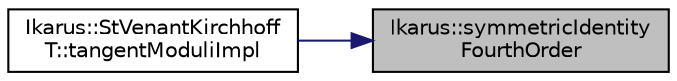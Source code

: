 digraph "Ikarus::symmetricIdentityFourthOrder"
{
 // LATEX_PDF_SIZE
  edge [fontname="Helvetica",fontsize="10",labelfontname="Helvetica",labelfontsize="10"];
  node [fontname="Helvetica",fontsize="10",shape=record];
  rankdir="RL";
  Node1 [label="Ikarus::symmetricIdentity\lFourthOrder",height=0.2,width=0.4,color="black", fillcolor="grey75", style="filled", fontcolor="black",tooltip="Generates a symmetric identity fourth-order tensor."];
  Node1 -> Node2 [dir="back",color="midnightblue",fontsize="10",style="solid"];
  Node2 [label="Ikarus::StVenantKirchhoff\lT::tangentModuliImpl",height=0.2,width=0.4,color="black", fillcolor="white", style="filled",URL="$a01468.html#a9cad76128962f632ae742e8769b9803e",tooltip="Computes the tangent moduli in the Saint Venant-Kirchhoff material model."];
}
